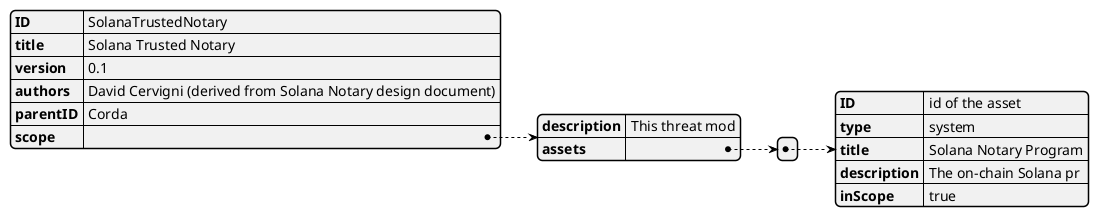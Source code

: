 @startyaml
ID: SolanaTrustedNotary
title: Solana Trusted Notary
version: 0.1
authors: |
   David Cervigni (derived from Solana Notary design document)
parentID: Corda

scope:
  description: |
    This threat mod
  assets:
    # Systems / Components
    - ID: id of the asset
      type: system
      title: Solana Notary Program
      description: |
        The on-chain Solana pr
      inScope: true


@endyaml